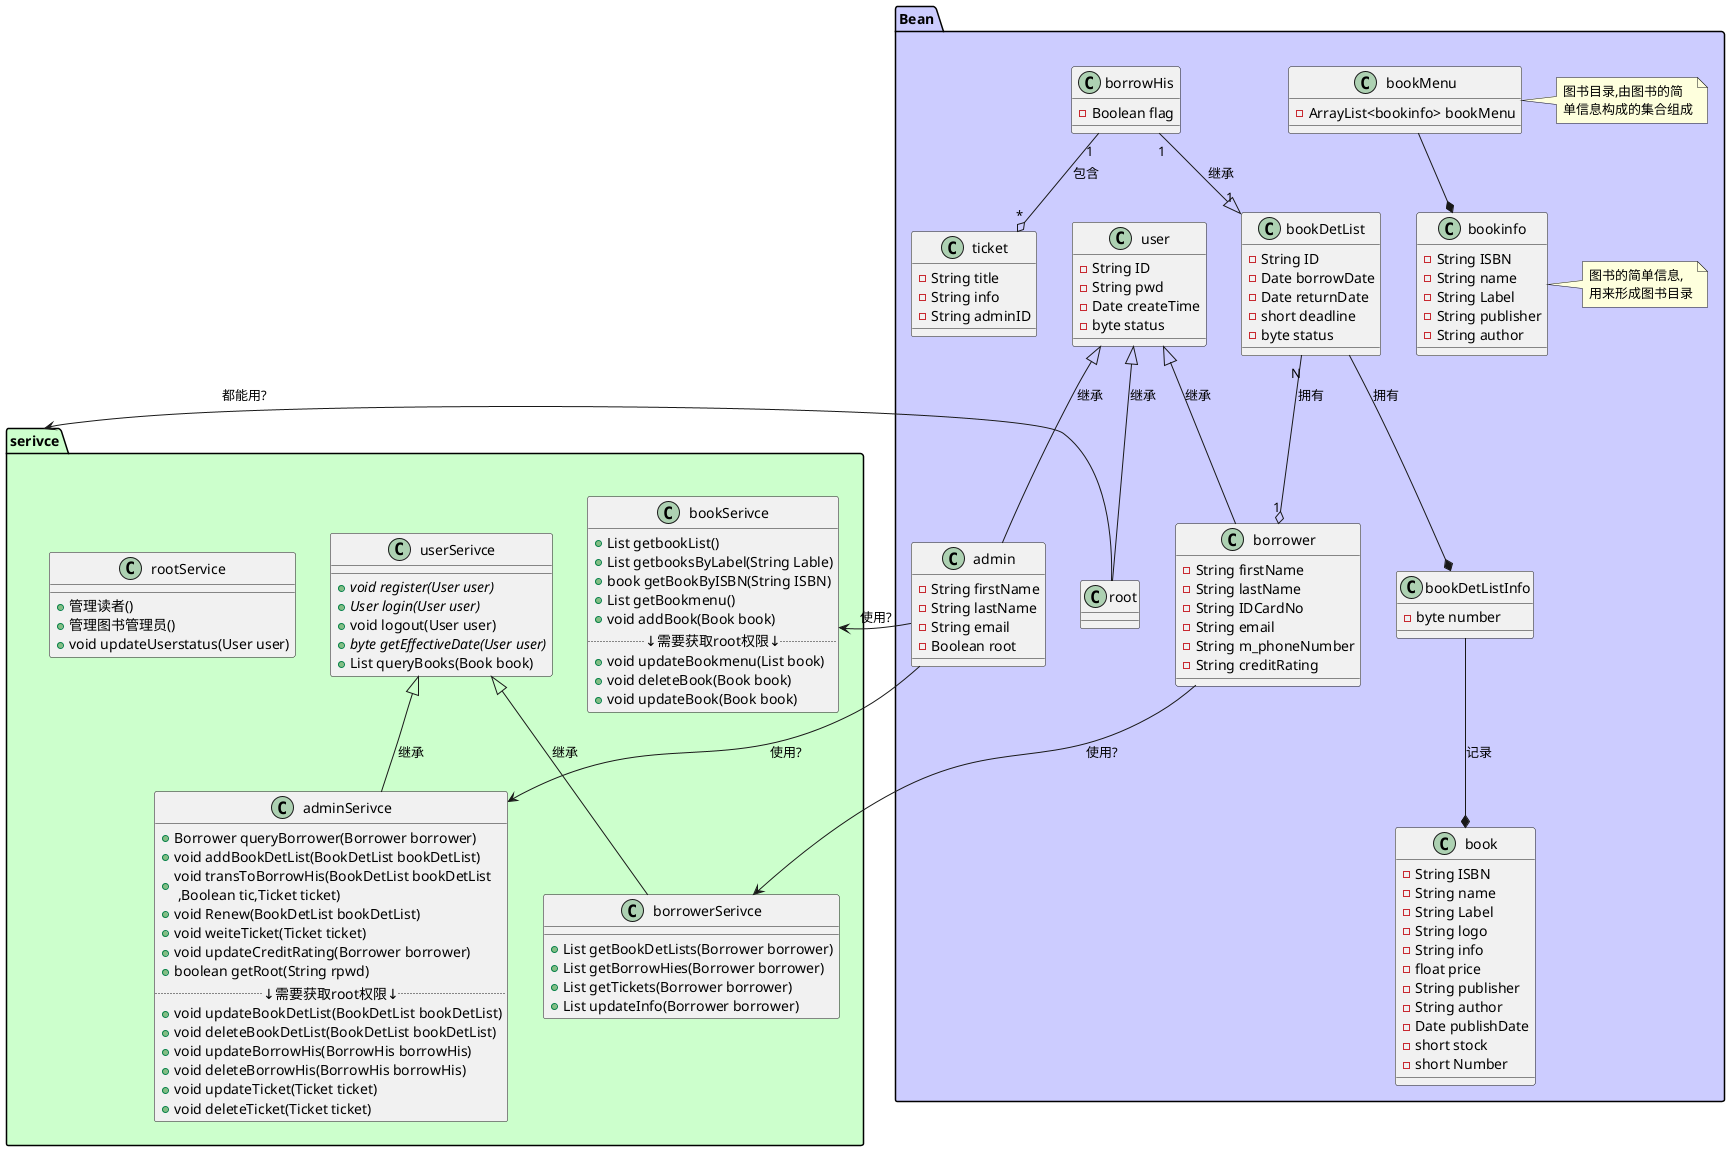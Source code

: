 @startuml classView
' 由于继承关系,未覆盖的属性或方法不再列出
' 由于篇幅关系,省略类的set/get方法
package Bean #ccf{
    class user{
        -String ID
        -String pwd
        -Date createTime
        -byte status
    }
    class borrower{
        -String firstName
        -String lastName
        -String IDCardNo
        -String email
        -String m_phoneNumber
        -String creditRating
    }
    class admin{
        -String firstName
        -String lastName
        -String email
        -Boolean root
    }
    class root{

    }
    borrower -up-|> user:继承
    admin -up-|> user:继承
    root -up-|> user:继承

    class bookinfo{
        -String ISBN
        -String name
        -String Label
        -String publisher
        -String author
    }
    note right: 图书的简单信息,\n用来形成图书目录

    class bookMenu{
        -ArrayList<bookinfo> bookMenu
    }
    note right: 图书目录,由图书的简\n单信息构成的集合组成
    bookMenu --* bookinfo
    class book{
        -String ISBN
        -String name
        -String Label
        -String logo
        -String info
        -float price
        -String publisher
        -String author
        -Date publishDate
        -short stock
        -short Number
    }
    class bookDetList{
        -String ID
        -Date borrowDate
        -Date returnDate
        -short deadline
        -byte status
    }
    class bookDetListInfo{
        -byte number
    }
    class borrowHis{
        -Boolean flag
    }
    class ticket{
        -String title
        -String info
        -String adminID
    }
    bookDetListInfo --* book:记录
    bookDetList "N" --o "1" borrower:拥有
    borrowHis "1" --|> "1" bookDetList:继承
    bookDetList --* bookDetListInfo:拥有
    borrowHis "1" --o "*" ticket:包含
    ' admin "1" -- "*" bookDetList:管理维护
}
package serivce #cfc{
    class userSerivce{
        {abstract}+void register(User user)
        {abstract}+User login(User user)
        +void logout(User user)
        {abstract}+byte getEffectiveDate(User user)
        +List queryBooks(Book book)
    }
    class borrowerSerivce{
        +List getBookDetLists(Borrower borrower)
        +List getBorrowHies(Borrower borrower)
        +List getTickets(Borrower borrower)
        +List updateInfo(Borrower borrower)
    }
    class adminSerivce{
        +Borrower queryBorrower(Borrower borrower)
        +void addBookDetList(BookDetList bookDetList)
        +void transToBorrowHis(BookDetList bookDetList\n ,Boolean tic,Ticket ticket)
        +void Renew(BookDetList bookDetList)
        +void weiteTicket(Ticket ticket)
        +void updateCreditRating(Borrower borrower)
        +boolean getRoot(String rpwd)
        ..↓需要获取root权限↓..
        +void updateBookDetList(BookDetList bookDetList)
        +void deleteBookDetList(BookDetList bookDetList)
        +void updateBorrowHis(BorrowHis borrowHis)
        +void deleteBorrowHis(BorrowHis borrowHis)
        +void updateTicket(Ticket ticket)
        +void deleteTicket(Ticket ticket)
    }
    class bookSerivce{
        +List getbookList()
        +List getbooksByLabel(String Lable)
        +book getBookByISBN(String ISBN)
        +List getBookmenu()
        +void addBook(Book book)
        ..↓需要获取root权限↓..
        +void updateBookmenu(List book)
        +void deleteBook(Book book)
        +void updateBook(Book book)
    }
    class rootService{
        +管理读者()
        +管理图书管理员()
        +void updateUserstatus(User user)
    }
    borrowerSerivce -up-|>userSerivce:继承
    adminSerivce -up-|>userSerivce:继承
}
admin -> bookSerivce:使用?
admin -> adminSerivce:使用?
borrower -> borrowerSerivce:使用?
root -> serivce:都能用?
@enduml
